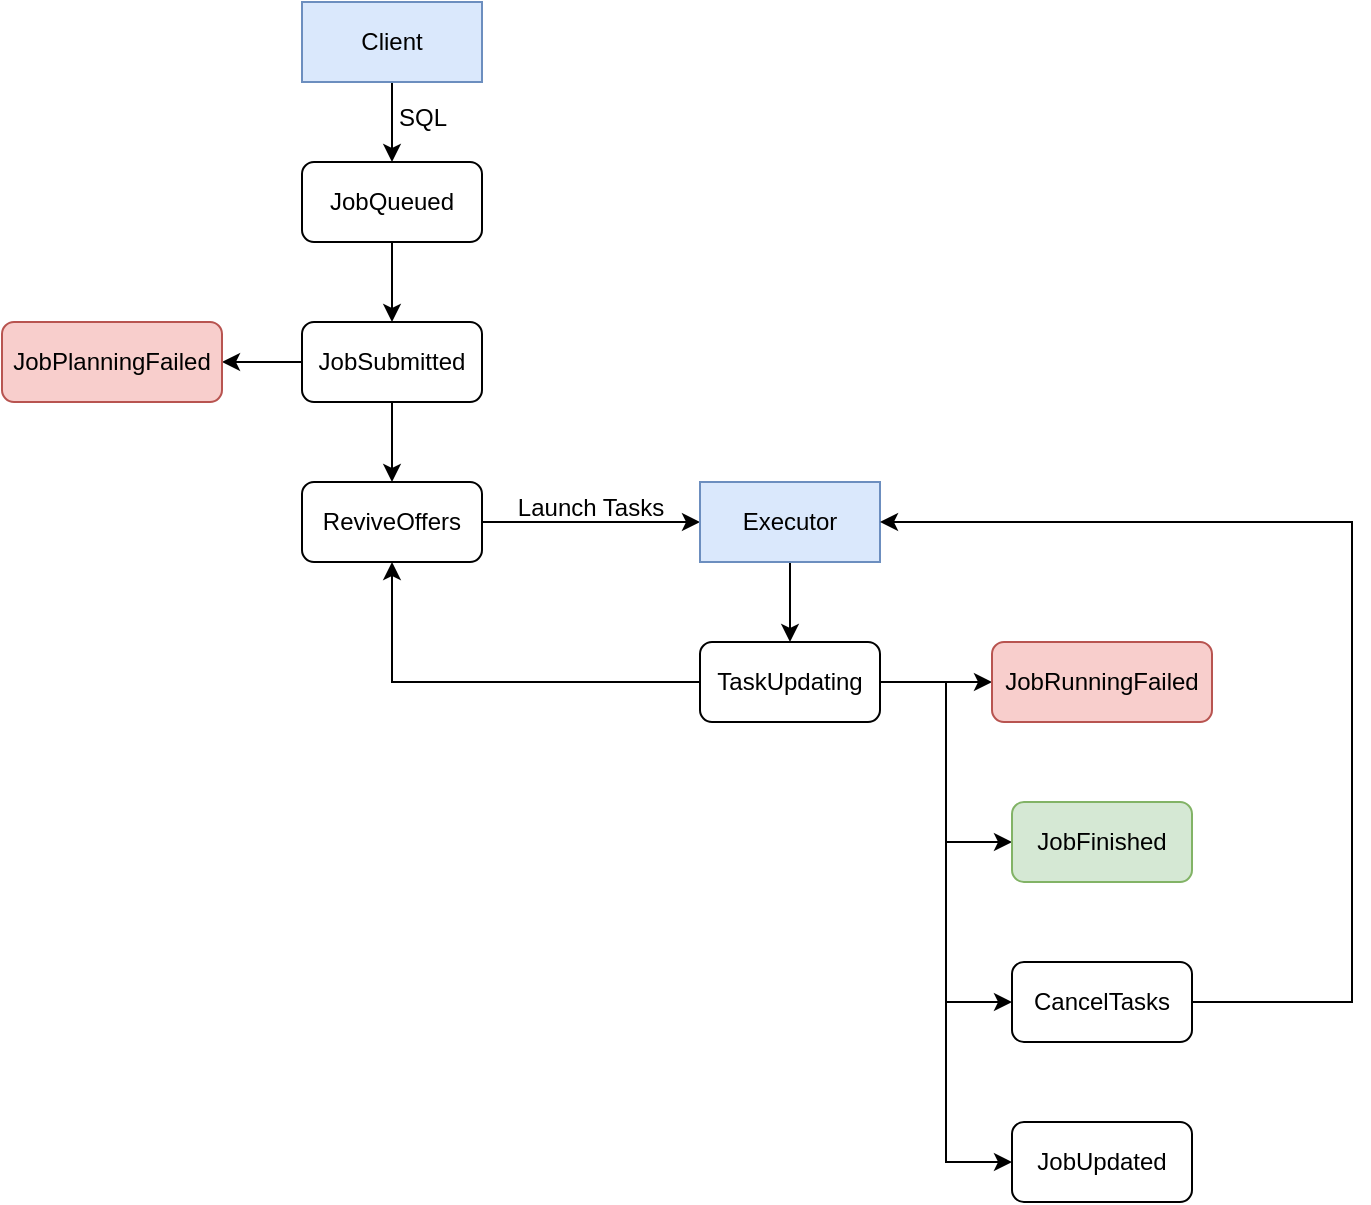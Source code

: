 <mxfile version="24.2.5" type="device">
  <diagram id="C5RBs43oDa-KdzZeNtuy" name="Page-1">
    <mxGraphModel dx="2901" dy="1196" grid="1" gridSize="10" guides="1" tooltips="1" connect="1" arrows="1" fold="1" page="1" pageScale="1" pageWidth="827" pageHeight="1169" math="0" shadow="0">
      <root>
        <mxCell id="WIyWlLk6GJQsqaUBKTNV-0" />
        <mxCell id="WIyWlLk6GJQsqaUBKTNV-1" parent="WIyWlLk6GJQsqaUBKTNV-0" />
        <mxCell id="ZB0FosSZD_mhLyDFZlsn-24" value="" style="edgeStyle=orthogonalEdgeStyle;rounded=0;orthogonalLoop=1;jettySize=auto;html=1;" edge="1" parent="WIyWlLk6GJQsqaUBKTNV-1" source="ZB0FosSZD_mhLyDFZlsn-25" target="ZB0FosSZD_mhLyDFZlsn-27">
          <mxGeometry relative="1" as="geometry" />
        </mxCell>
        <mxCell id="ZB0FosSZD_mhLyDFZlsn-25" value="Client" style="rounded=0;whiteSpace=wrap;html=1;fillColor=#dae8fc;strokeColor=#6c8ebf;" vertex="1" parent="WIyWlLk6GJQsqaUBKTNV-1">
          <mxGeometry x="125" y="590" width="90" height="40" as="geometry" />
        </mxCell>
        <mxCell id="ZB0FosSZD_mhLyDFZlsn-26" value="" style="edgeStyle=orthogonalEdgeStyle;rounded=0;orthogonalLoop=1;jettySize=auto;html=1;" edge="1" parent="WIyWlLk6GJQsqaUBKTNV-1" source="ZB0FosSZD_mhLyDFZlsn-27" target="ZB0FosSZD_mhLyDFZlsn-30">
          <mxGeometry relative="1" as="geometry" />
        </mxCell>
        <mxCell id="ZB0FosSZD_mhLyDFZlsn-27" value="JobQueued" style="rounded=1;whiteSpace=wrap;html=1;" vertex="1" parent="WIyWlLk6GJQsqaUBKTNV-1">
          <mxGeometry x="125" y="670" width="90" height="40" as="geometry" />
        </mxCell>
        <mxCell id="ZB0FosSZD_mhLyDFZlsn-28" value="" style="edgeStyle=orthogonalEdgeStyle;rounded=0;orthogonalLoop=1;jettySize=auto;html=1;" edge="1" parent="WIyWlLk6GJQsqaUBKTNV-1" source="ZB0FosSZD_mhLyDFZlsn-30" target="ZB0FosSZD_mhLyDFZlsn-31">
          <mxGeometry relative="1" as="geometry" />
        </mxCell>
        <mxCell id="ZB0FosSZD_mhLyDFZlsn-29" value="" style="edgeStyle=orthogonalEdgeStyle;rounded=0;orthogonalLoop=1;jettySize=auto;html=1;" edge="1" parent="WIyWlLk6GJQsqaUBKTNV-1" source="ZB0FosSZD_mhLyDFZlsn-30" target="ZB0FosSZD_mhLyDFZlsn-33">
          <mxGeometry relative="1" as="geometry" />
        </mxCell>
        <mxCell id="ZB0FosSZD_mhLyDFZlsn-30" value="JobSubmitted" style="rounded=1;whiteSpace=wrap;html=1;" vertex="1" parent="WIyWlLk6GJQsqaUBKTNV-1">
          <mxGeometry x="125" y="750" width="90" height="40" as="geometry" />
        </mxCell>
        <mxCell id="ZB0FosSZD_mhLyDFZlsn-35" value="" style="edgeStyle=orthogonalEdgeStyle;rounded=0;orthogonalLoop=1;jettySize=auto;html=1;" edge="1" parent="WIyWlLk6GJQsqaUBKTNV-1" source="ZB0FosSZD_mhLyDFZlsn-31" target="ZB0FosSZD_mhLyDFZlsn-34">
          <mxGeometry relative="1" as="geometry" />
        </mxCell>
        <mxCell id="ZB0FosSZD_mhLyDFZlsn-31" value="ReviveOffers" style="rounded=1;whiteSpace=wrap;html=1;" vertex="1" parent="WIyWlLk6GJQsqaUBKTNV-1">
          <mxGeometry x="125" y="830" width="90" height="40" as="geometry" />
        </mxCell>
        <mxCell id="ZB0FosSZD_mhLyDFZlsn-32" value="SQL" style="text;html=1;align=center;verticalAlign=middle;resizable=0;points=[];autosize=1;strokeColor=none;fillColor=none;" vertex="1" parent="WIyWlLk6GJQsqaUBKTNV-1">
          <mxGeometry x="160" y="633" width="50" height="30" as="geometry" />
        </mxCell>
        <mxCell id="ZB0FosSZD_mhLyDFZlsn-33" value="JobPlanningFailed" style="rounded=1;whiteSpace=wrap;html=1;fillColor=#f8cecc;strokeColor=#b85450;" vertex="1" parent="WIyWlLk6GJQsqaUBKTNV-1">
          <mxGeometry x="-25" y="750" width="110" height="40" as="geometry" />
        </mxCell>
        <mxCell id="ZB0FosSZD_mhLyDFZlsn-53" value="" style="edgeStyle=orthogonalEdgeStyle;rounded=0;orthogonalLoop=1;jettySize=auto;html=1;" edge="1" parent="WIyWlLk6GJQsqaUBKTNV-1" source="ZB0FosSZD_mhLyDFZlsn-34" target="ZB0FosSZD_mhLyDFZlsn-48">
          <mxGeometry relative="1" as="geometry" />
        </mxCell>
        <mxCell id="ZB0FosSZD_mhLyDFZlsn-34" value="Executor" style="rounded=0;whiteSpace=wrap;html=1;fillColor=#dae8fc;strokeColor=#6c8ebf;" vertex="1" parent="WIyWlLk6GJQsqaUBKTNV-1">
          <mxGeometry x="324" y="830" width="90" height="40" as="geometry" />
        </mxCell>
        <mxCell id="ZB0FosSZD_mhLyDFZlsn-36" value="Launch Tasks" style="text;html=1;align=center;verticalAlign=middle;resizable=0;points=[];autosize=1;strokeColor=none;fillColor=none;" vertex="1" parent="WIyWlLk6GJQsqaUBKTNV-1">
          <mxGeometry x="219" y="828" width="100" height="30" as="geometry" />
        </mxCell>
        <mxCell id="ZB0FosSZD_mhLyDFZlsn-44" value="" style="edgeStyle=orthogonalEdgeStyle;rounded=0;orthogonalLoop=1;jettySize=auto;html=1;" edge="1" parent="WIyWlLk6GJQsqaUBKTNV-1" source="ZB0FosSZD_mhLyDFZlsn-48" target="ZB0FosSZD_mhLyDFZlsn-49">
          <mxGeometry relative="1" as="geometry" />
        </mxCell>
        <mxCell id="ZB0FosSZD_mhLyDFZlsn-45" style="edgeStyle=orthogonalEdgeStyle;rounded=0;orthogonalLoop=1;jettySize=auto;html=1;entryX=0;entryY=0.5;entryDx=0;entryDy=0;" edge="1" parent="WIyWlLk6GJQsqaUBKTNV-1" source="ZB0FosSZD_mhLyDFZlsn-48" target="ZB0FosSZD_mhLyDFZlsn-50">
          <mxGeometry relative="1" as="geometry" />
        </mxCell>
        <mxCell id="ZB0FosSZD_mhLyDFZlsn-46" style="edgeStyle=orthogonalEdgeStyle;rounded=0;orthogonalLoop=1;jettySize=auto;html=1;entryX=0;entryY=0.5;entryDx=0;entryDy=0;" edge="1" parent="WIyWlLk6GJQsqaUBKTNV-1" source="ZB0FosSZD_mhLyDFZlsn-48" target="ZB0FosSZD_mhLyDFZlsn-51">
          <mxGeometry relative="1" as="geometry" />
        </mxCell>
        <mxCell id="ZB0FosSZD_mhLyDFZlsn-47" style="edgeStyle=orthogonalEdgeStyle;rounded=0;orthogonalLoop=1;jettySize=auto;html=1;entryX=0;entryY=0.5;entryDx=0;entryDy=0;" edge="1" parent="WIyWlLk6GJQsqaUBKTNV-1" source="ZB0FosSZD_mhLyDFZlsn-48" target="ZB0FosSZD_mhLyDFZlsn-52">
          <mxGeometry relative="1" as="geometry" />
        </mxCell>
        <mxCell id="ZB0FosSZD_mhLyDFZlsn-54" style="edgeStyle=orthogonalEdgeStyle;rounded=0;orthogonalLoop=1;jettySize=auto;html=1;entryX=0.5;entryY=1;entryDx=0;entryDy=0;" edge="1" parent="WIyWlLk6GJQsqaUBKTNV-1" source="ZB0FosSZD_mhLyDFZlsn-48" target="ZB0FosSZD_mhLyDFZlsn-31">
          <mxGeometry relative="1" as="geometry" />
        </mxCell>
        <mxCell id="ZB0FosSZD_mhLyDFZlsn-48" value="TaskUpdating" style="rounded=1;whiteSpace=wrap;html=1;" vertex="1" parent="WIyWlLk6GJQsqaUBKTNV-1">
          <mxGeometry x="324" y="910" width="90" height="40" as="geometry" />
        </mxCell>
        <mxCell id="ZB0FosSZD_mhLyDFZlsn-49" value="JobRunningFailed" style="rounded=1;whiteSpace=wrap;html=1;fillColor=#f8cecc;strokeColor=#b85450;" vertex="1" parent="WIyWlLk6GJQsqaUBKTNV-1">
          <mxGeometry x="470" y="910" width="110" height="40" as="geometry" />
        </mxCell>
        <mxCell id="ZB0FosSZD_mhLyDFZlsn-50" value="JobFinished" style="rounded=1;whiteSpace=wrap;html=1;fillColor=#d5e8d4;strokeColor=#82b366;" vertex="1" parent="WIyWlLk6GJQsqaUBKTNV-1">
          <mxGeometry x="480" y="990" width="90" height="40" as="geometry" />
        </mxCell>
        <mxCell id="ZB0FosSZD_mhLyDFZlsn-55" style="edgeStyle=orthogonalEdgeStyle;rounded=0;orthogonalLoop=1;jettySize=auto;html=1;entryX=1;entryY=0.5;entryDx=0;entryDy=0;" edge="1" parent="WIyWlLk6GJQsqaUBKTNV-1" source="ZB0FosSZD_mhLyDFZlsn-51" target="ZB0FosSZD_mhLyDFZlsn-34">
          <mxGeometry relative="1" as="geometry">
            <mxPoint x="530" y="850" as="targetPoint" />
            <Array as="points">
              <mxPoint x="650" y="1090" />
              <mxPoint x="650" y="850" />
            </Array>
          </mxGeometry>
        </mxCell>
        <mxCell id="ZB0FosSZD_mhLyDFZlsn-51" value="CancelTasks" style="rounded=1;whiteSpace=wrap;html=1;" vertex="1" parent="WIyWlLk6GJQsqaUBKTNV-1">
          <mxGeometry x="480" y="1070" width="90" height="40" as="geometry" />
        </mxCell>
        <mxCell id="ZB0FosSZD_mhLyDFZlsn-52" value="JobUpdated" style="rounded=1;whiteSpace=wrap;html=1;" vertex="1" parent="WIyWlLk6GJQsqaUBKTNV-1">
          <mxGeometry x="480" y="1150" width="90" height="40" as="geometry" />
        </mxCell>
      </root>
    </mxGraphModel>
  </diagram>
</mxfile>

